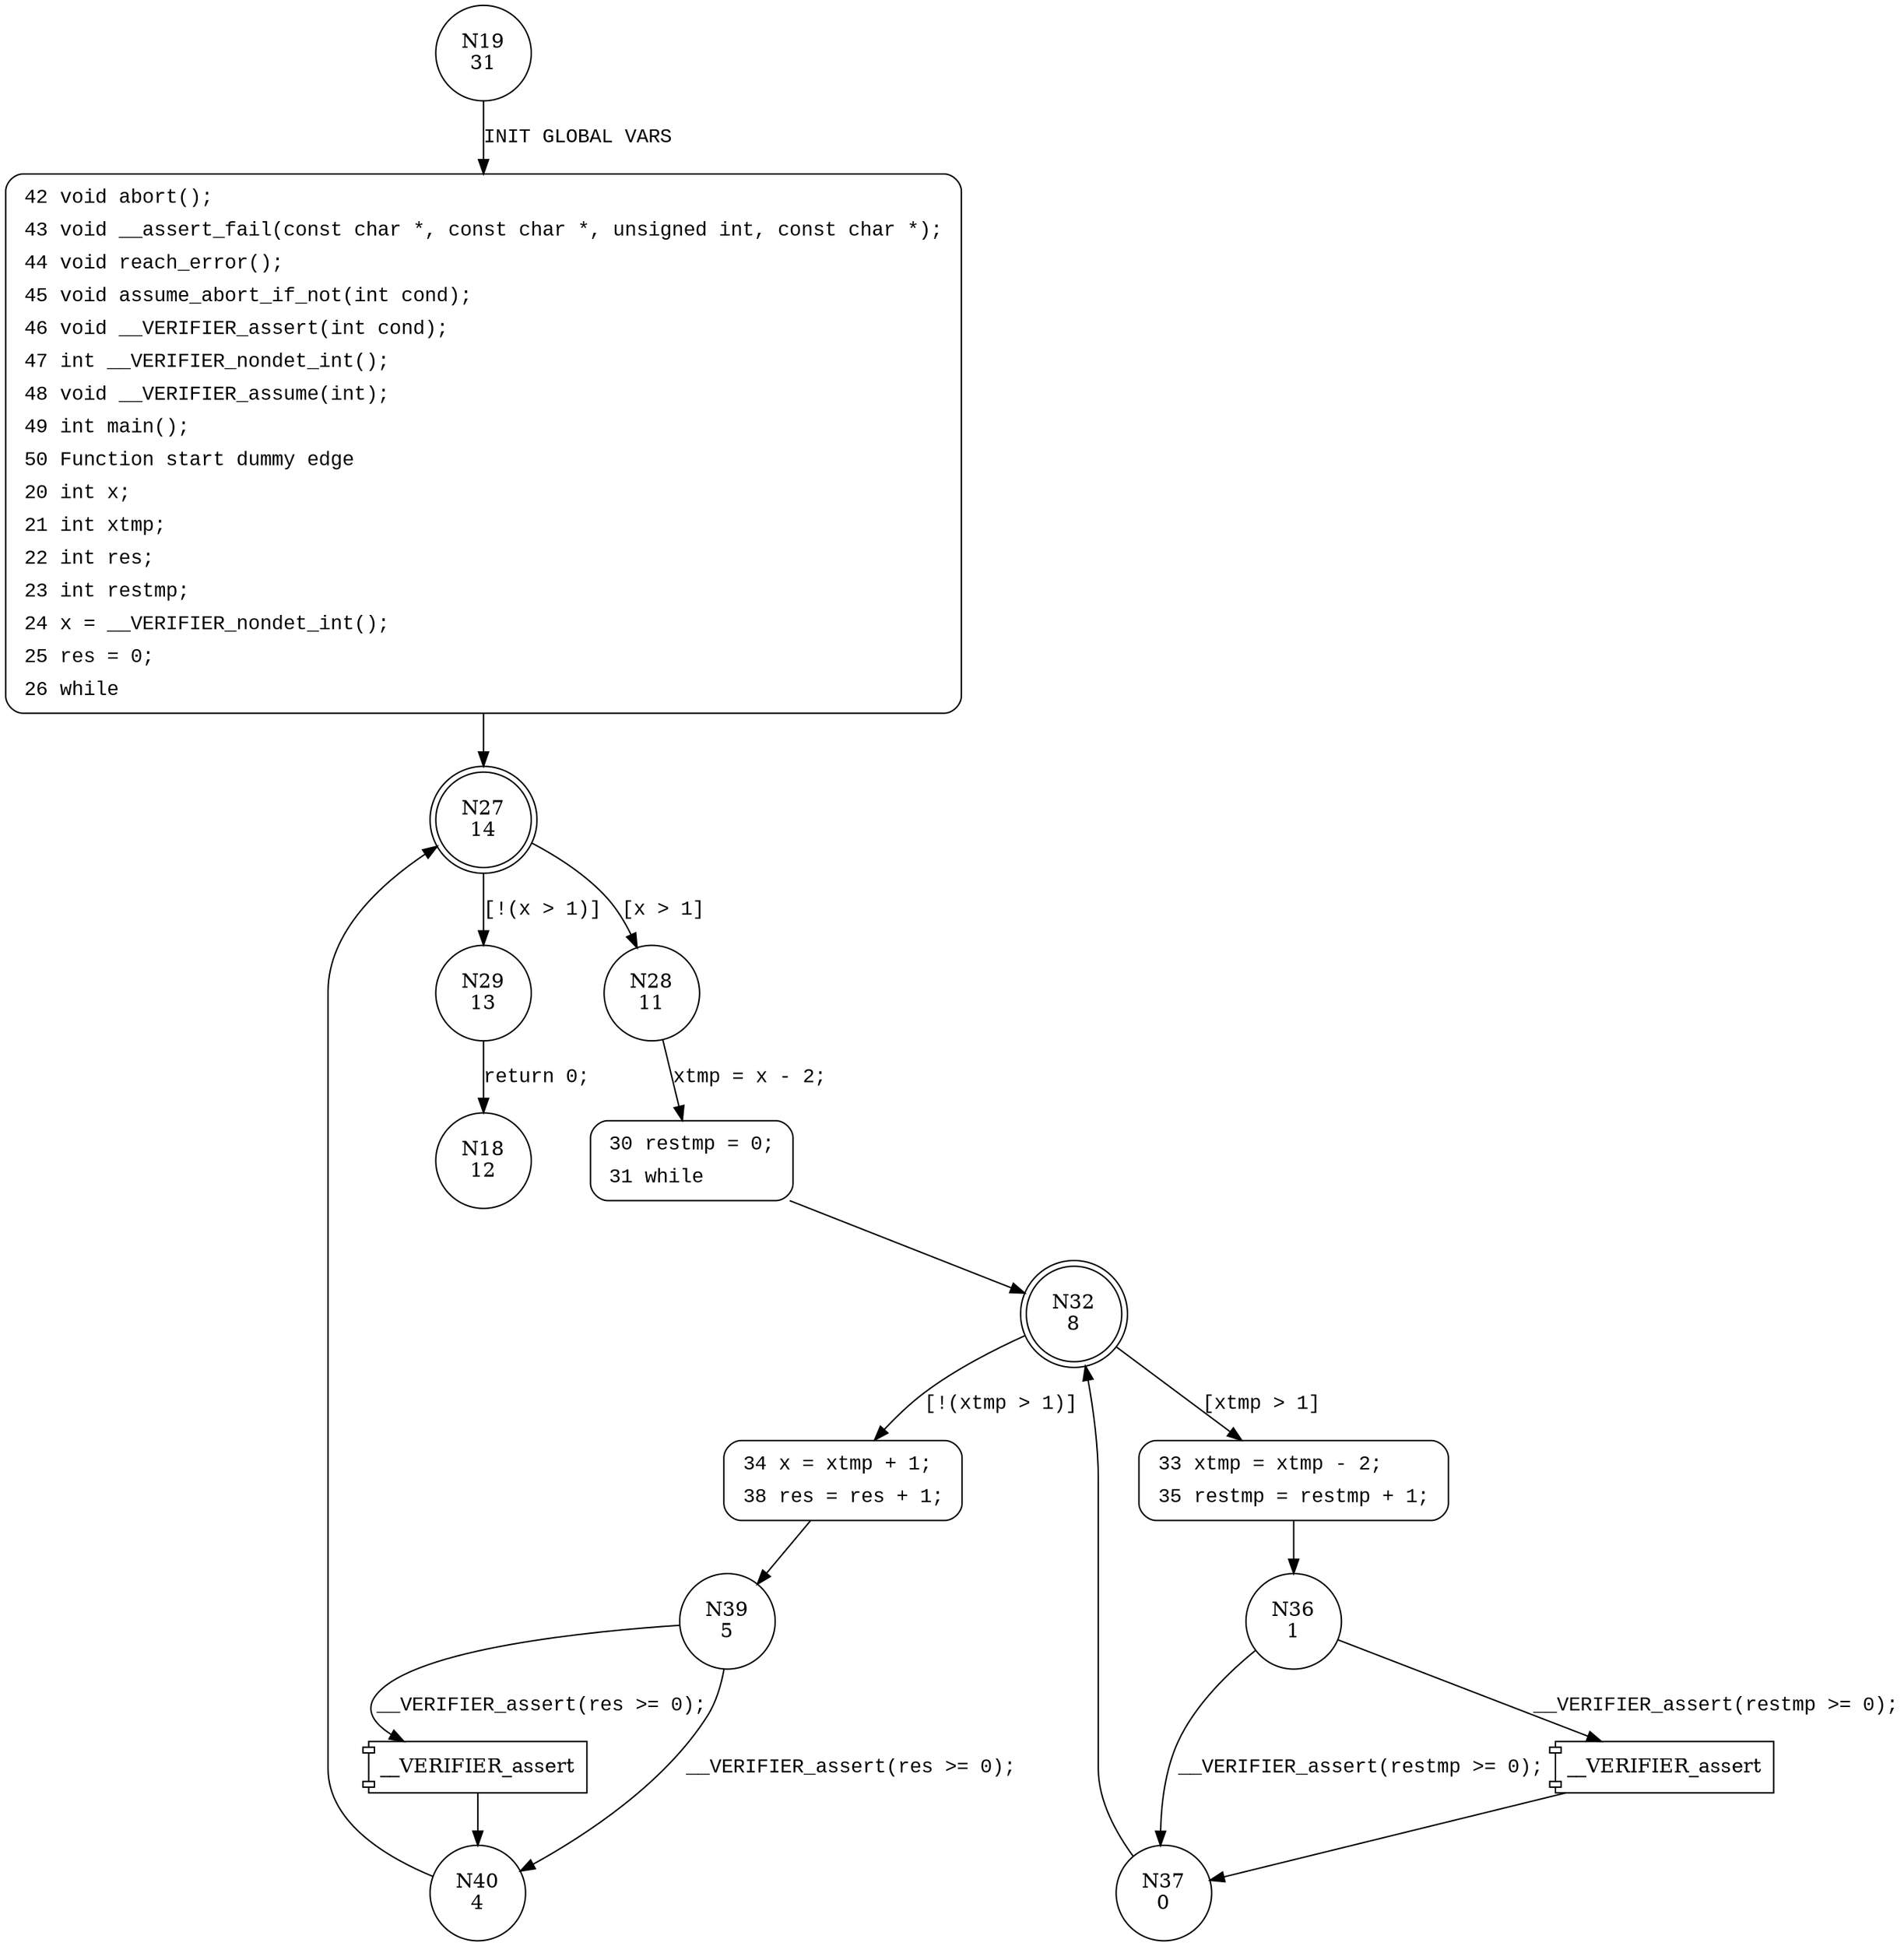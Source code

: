 digraph main {
19 [shape="circle" label="N19\n31"]
42 [shape="circle" label="N42\n30"]
27 [shape="doublecircle" label="N27\n14"]
28 [shape="circle" label="N28\n11"]
29 [shape="circle" label="N29\n13"]
30 [shape="circle" label="N30\n10"]
32 [shape="doublecircle" label="N32\n8"]
33 [shape="circle" label="N33\n3"]
34 [shape="circle" label="N34\n7"]
39 [shape="circle" label="N39\n5"]
40 [shape="circle" label="N40\n4"]
36 [shape="circle" label="N36\n1"]
37 [shape="circle" label="N37\n0"]
18 [shape="circle" label="N18\n12"]
42 [style="filled,bold" penwidth="1" fillcolor="white" fontname="Courier New" shape="Mrecord" label=<<table border="0" cellborder="0" cellpadding="3" bgcolor="white"><tr><td align="right">42</td><td align="left">void abort();</td></tr><tr><td align="right">43</td><td align="left">void __assert_fail(const char *, const char *, unsigned int, const char *);</td></tr><tr><td align="right">44</td><td align="left">void reach_error();</td></tr><tr><td align="right">45</td><td align="left">void assume_abort_if_not(int cond);</td></tr><tr><td align="right">46</td><td align="left">void __VERIFIER_assert(int cond);</td></tr><tr><td align="right">47</td><td align="left">int __VERIFIER_nondet_int();</td></tr><tr><td align="right">48</td><td align="left">void __VERIFIER_assume(int);</td></tr><tr><td align="right">49</td><td align="left">int main();</td></tr><tr><td align="right">50</td><td align="left">Function start dummy edge</td></tr><tr><td align="right">20</td><td align="left">int x;</td></tr><tr><td align="right">21</td><td align="left">int xtmp;</td></tr><tr><td align="right">22</td><td align="left">int res;</td></tr><tr><td align="right">23</td><td align="left">int restmp;</td></tr><tr><td align="right">24</td><td align="left">x = __VERIFIER_nondet_int();</td></tr><tr><td align="right">25</td><td align="left">res = 0;</td></tr><tr><td align="right">26</td><td align="left">while</td></tr></table>>]
42 -> 27[label=""]
30 [style="filled,bold" penwidth="1" fillcolor="white" fontname="Courier New" shape="Mrecord" label=<<table border="0" cellborder="0" cellpadding="3" bgcolor="white"><tr><td align="right">30</td><td align="left">restmp = 0;</td></tr><tr><td align="right">31</td><td align="left">while</td></tr></table>>]
30 -> 32[label=""]
34 [style="filled,bold" penwidth="1" fillcolor="white" fontname="Courier New" shape="Mrecord" label=<<table border="0" cellborder="0" cellpadding="3" bgcolor="white"><tr><td align="right">34</td><td align="left">x = xtmp + 1;</td></tr><tr><td align="right">38</td><td align="left">res = res + 1;</td></tr></table>>]
34 -> 39[label=""]
33 [style="filled,bold" penwidth="1" fillcolor="white" fontname="Courier New" shape="Mrecord" label=<<table border="0" cellborder="0" cellpadding="3" bgcolor="white"><tr><td align="right">33</td><td align="left">xtmp = xtmp - 2;</td></tr><tr><td align="right">35</td><td align="left">restmp = restmp + 1;</td></tr></table>>]
33 -> 36[label=""]
19 -> 42 [label="INIT GLOBAL VARS" fontname="Courier New"]
27 -> 28 [label="[x > 1]" fontname="Courier New"]
27 -> 29 [label="[!(x > 1)]" fontname="Courier New"]
28 -> 30 [label="xtmp = x - 2;" fontname="Courier New"]
32 -> 33 [label="[xtmp > 1]" fontname="Courier New"]
32 -> 34 [label="[!(xtmp > 1)]" fontname="Courier New"]
100001 [shape="component" label="__VERIFIER_assert"]
39 -> 100001 [label="__VERIFIER_assert(res >= 0);" fontname="Courier New"]
100001 -> 40 [label="" fontname="Courier New"]
39 -> 40 [label="__VERIFIER_assert(res >= 0);" fontname="Courier New"]
40 -> 27 [label="" fontname="Courier New"]
100002 [shape="component" label="__VERIFIER_assert"]
36 -> 100002 [label="__VERIFIER_assert(restmp >= 0);" fontname="Courier New"]
100002 -> 37 [label="" fontname="Courier New"]
36 -> 37 [label="__VERIFIER_assert(restmp >= 0);" fontname="Courier New"]
37 -> 32 [label="" fontname="Courier New"]
29 -> 18 [label="return 0;" fontname="Courier New"]
}